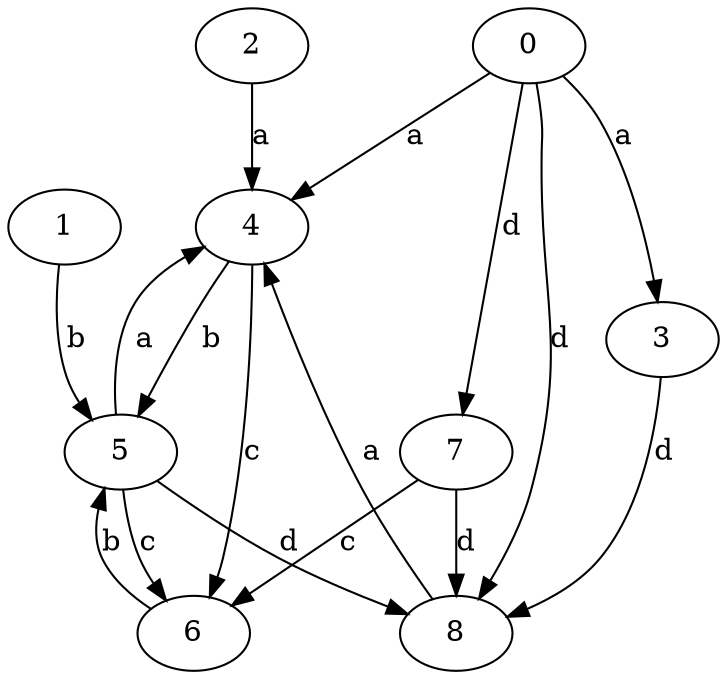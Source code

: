 strict digraph  {
2;
0;
3;
1;
4;
5;
6;
7;
8;
2 -> 4  [label=a];
0 -> 3  [label=a];
0 -> 4  [label=a];
0 -> 7  [label=d];
0 -> 8  [label=d];
3 -> 8  [label=d];
1 -> 5  [label=b];
4 -> 5  [label=b];
4 -> 6  [label=c];
5 -> 4  [label=a];
5 -> 6  [label=c];
5 -> 8  [label=d];
6 -> 5  [label=b];
7 -> 6  [label=c];
7 -> 8  [label=d];
8 -> 4  [label=a];
}
